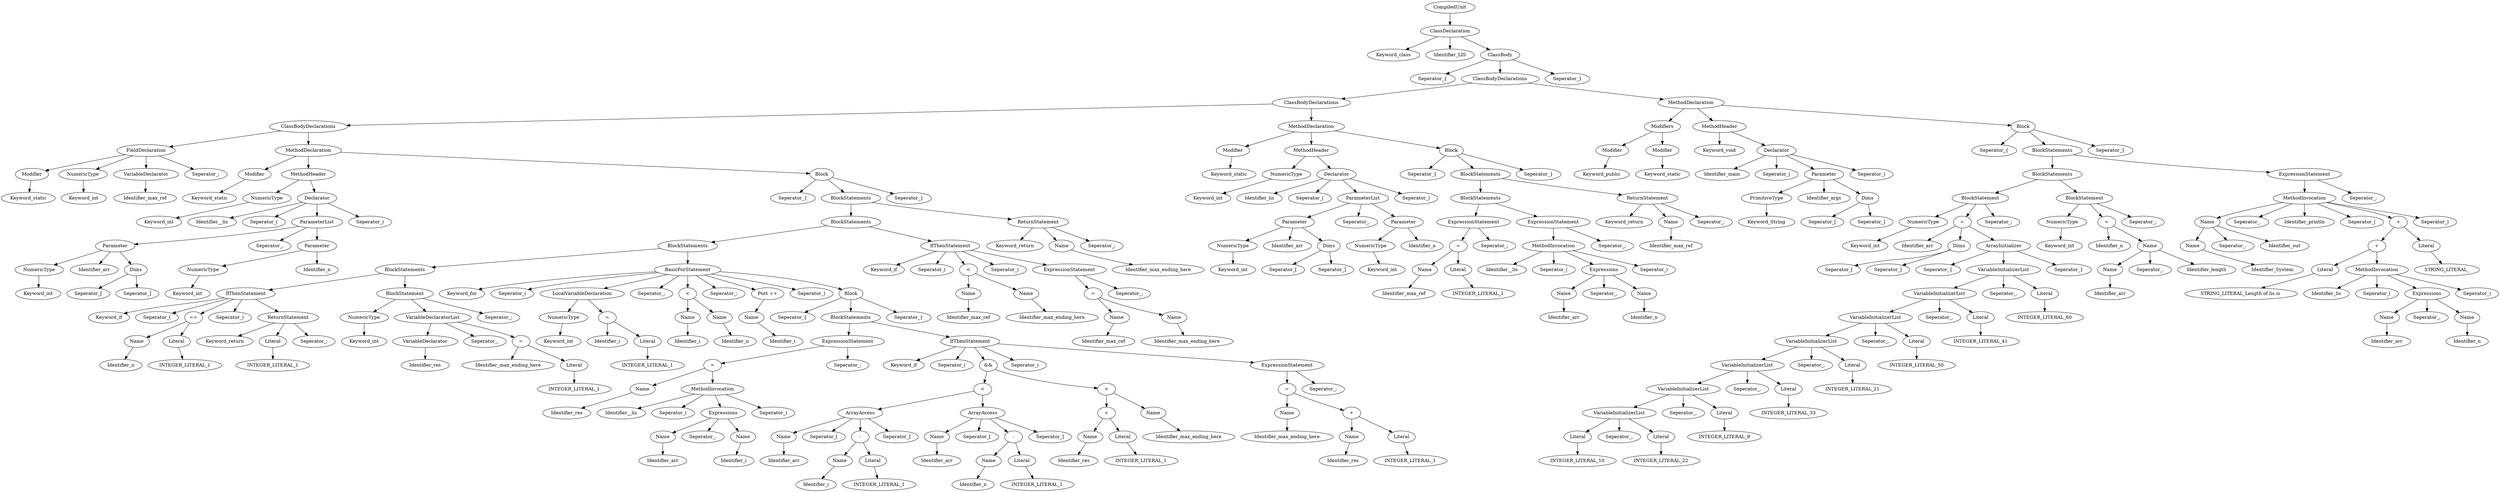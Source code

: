 digraph G{
node[ordering=out]
n1a[label="Keyword_static"]
n1[label="Modifier"]
n1->n1a
n2a[label="Keyword_int"]
n2[label="NumericType"]
n2->n2a
n3a[label="Identifier_max_ref"]
n3[label="VariableDeclarator"]
n3->n3a
n4d[label="Seperator_;"]
n4[label="FieldDeclaration"]
n4->n1
n4->n2
n4->n3
n4->n4d
n5a[label="Keyword_static"]
n5[label="Modifier"]
n5->n5a
n6a[label="Keyword_int"]
n6[label="NumericType"]
n6->n6a
n7a[label="Keyword_int"]
n7[label="NumericType"]
n7->n7a
n8a[label="Seperator_["]
n8b[label="Seperator_]"]
n8[label="Dims"]
n8->n8a
n8->n8b
n9b[label="Identifier_arr"]
n9[label="Parameter"]
n9->n7
n9->n9b
n9->n8
n10a[label="Keyword_int"]
n10[label="NumericType"]
n10->n10a
n11b[label="Identifier_n"]
n11[label="Parameter"]
n11->n10
n11->n11b
n12b[label="Seperator_,"]
n12[label="ParameterList"]
n12->n9
n12->n12b
n12->n11
n13a[label="Identifier__lis"]
n13b[label="Seperator_("]
n13d[label="Seperator_)"]
n13[label="Declarator"]
n13->n13a
n13->n13b
n13->n12
n13->n13d
n14[label="MethodHeader"]
n14->n6
n14->n13
n15a[label="Identifier_n"]
n15[label="Name"]
n15->n15a
n16a[label="INTEGER_LITERAL_1"]
n16[label="Literal"]
n16->n16a
n17[label="=="]
n17->n15
n17->n16
n18a[label="INTEGER_LITERAL_1"]
n18[label="Literal"]
n18->n18a
n19a[label="Keyword_return"]
n19c[label="Seperator_;"]
n19[label="ReturnStatement"]
n19->n19a
n19->n18
n19->n19c
n20a[label="Keyword_if"]
n20b[label="Seperator_("]
n20d[label="Seperator_)"]
n20[label="IfThenStatement"]
n20->n20a
n20->n20b
n20->n17
n20->n20d
n20->n19
n21a[label="Keyword_int"]
n21[label="NumericType"]
n21->n21a
n22a[label="Identifier_res"]
n22[label="VariableDeclarator"]
n22->n22a
n23a[label="INTEGER_LITERAL_1"]
n23[label="Literal"]
n23->n23a
n24a[label="Identifier_max_ending_here"]
n24[label="="]
n24->n24a
n24->n23
n25b[label="Seperator_,"]
n25[label="VariableDeclaratorList"]
n25->n22
n25->n25b
n25->n24
n26c[label="Seperator_;"]
n26[label="BlockStatement"]
n26->n21
n26->n25
n26->n26c
n27[label="BlockStatements"]
n27->n20
n27->n26
n28a[label="Keyword_int"]
n28[label="NumericType"]
n28->n28a
n29a[label="INTEGER_LITERAL_1"]
n29[label="Literal"]
n29->n29a
n30a[label="Identifier_i"]
n30[label="="]
n30->n30a
n30->n29
n31[label="LocalVariableDeclaration"]
n31->n28
n31->n30
n32a[label="Identifier_i"]
n32[label="Name"]
n32->n32a
n33a[label="Identifier_n"]
n33[label="Name"]
n33->n33a
n34[label="<"]
n34->n32
n34->n33
n35a[label="Identifier_i"]
n35[label="Name"]
n35->n35a
n36[label="Post ++"]
n36->n35
n37a[label="Identifier_res"]
n37[label="Name"]
n37->n37a
n38a[label="Identifier_arr"]
n38[label="Name"]
n38->n38a
n39a[label="Identifier_i"]
n39[label="Name"]
n39->n39a
n40b[label="Seperator_,"]
n40[label="Expressions"]
n40->n38
n40->n40b
n40->n39
n41a[label="Identifier__lis"]
n41b[label="Seperator_("]
n41d[label="Seperator_)"]
n41[label="MethodInvocation"]
n41->n41a
n41->n41b
n41->n40
n41->n41d
n42[label="="]
n42->n37
n42->n41
n43b[label="Seperator_;"]
n43[label="ExpressionStatement"]
n43->n42
n43->n43b
n44a[label="Identifier_arr"]
n44[label="Name"]
n44->n44a
n45a[label="Identifier_i"]
n45[label="Name"]
n45->n45a
n46a[label="INTEGER_LITERAL_1"]
n46[label="Literal"]
n46->n46a
n47[label="-"]
n47->n45
n47->n46
n48b[label="Seperator_["]
n48d[label="Seperator_]"]
n48[label="ArrayAccess"]
n48->n44
n48->n48b
n48->n47
n48->n48d
n49a[label="Identifier_arr"]
n49[label="Name"]
n49->n49a
n50a[label="Identifier_n"]
n50[label="Name"]
n50->n50a
n51a[label="INTEGER_LITERAL_1"]
n51[label="Literal"]
n51->n51a
n52[label="-"]
n52->n50
n52->n51
n53b[label="Seperator_["]
n53d[label="Seperator_]"]
n53[label="ArrayAccess"]
n53->n49
n53->n53b
n53->n52
n53->n53d
n54[label="<"]
n54->n48
n54->n53
n55a[label="Identifier_res"]
n55[label="Name"]
n55->n55a
n56a[label="INTEGER_LITERAL_1"]
n56[label="Literal"]
n56->n56a
n57[label="+"]
n57->n55
n57->n56
n58a[label="Identifier_max_ending_here"]
n58[label="Name"]
n58->n58a
n59[label=">"]
n59->n57
n59->n58
n60[label="&&"]
n60->n54
n60->n59
n61a[label="Identifier_max_ending_here"]
n61[label="Name"]
n61->n61a
n62a[label="Identifier_res"]
n62[label="Name"]
n62->n62a
n63a[label="INTEGER_LITERAL_1"]
n63[label="Literal"]
n63->n63a
n64[label="+"]
n64->n62
n64->n63
n65[label="="]
n65->n61
n65->n64
n66b[label="Seperator_;"]
n66[label="ExpressionStatement"]
n66->n65
n66->n66b
n67a[label="Keyword_if"]
n67b[label="Seperator_("]
n67d[label="Seperator_)"]
n67[label="IfThenStatement"]
n67->n67a
n67->n67b
n67->n60
n67->n67d
n67->n66
n68[label="BlockStatements"]
n68->n43
n68->n67
n69a[label="Seperator_{"]
n69c[label="Seperator_}"]
n69[label="Block"]
n69->n69a
n69->n68
n69->n69c
n70a[label="Keyword_for"]
n70b[label="Seperator_("]
n70d[label="Seperator_;"]
n70f[label="Seperator_;"]
n70h[label="Seperator_)"]
n70[label="BasicForStatement"]
n70->n70a
n70->n70b
n70->n31
n70->n70d
n70->n34
n70->n70f
n70->n36
n70->n70h
n70->n69
n71[label="BlockStatements"]
n71->n27
n71->n70
n72a[label="Identifier_max_ref"]
n72[label="Name"]
n72->n72a
n73a[label="Identifier_max_ending_here"]
n73[label="Name"]
n73->n73a
n74[label="<"]
n74->n72
n74->n73
n75a[label="Identifier_max_ref"]
n75[label="Name"]
n75->n75a
n76a[label="Identifier_max_ending_here"]
n76[label="Name"]
n76->n76a
n77[label="="]
n77->n75
n77->n76
n78b[label="Seperator_;"]
n78[label="ExpressionStatement"]
n78->n77
n78->n78b
n79a[label="Keyword_if"]
n79b[label="Seperator_("]
n79d[label="Seperator_)"]
n79[label="IfThenStatement"]
n79->n79a
n79->n79b
n79->n74
n79->n79d
n79->n78
n80[label="BlockStatements"]
n80->n71
n80->n79
n81a[label="Identifier_max_ending_here"]
n81[label="Name"]
n81->n81a
n82a[label="Keyword_return"]
n82c[label="Seperator_;"]
n82[label="ReturnStatement"]
n82->n82a
n82->n81
n82->n82c
n83[label="BlockStatements"]
n83->n80
n83->n82
n84a[label="Seperator_{"]
n84c[label="Seperator_}"]
n84[label="Block"]
n84->n84a
n84->n83
n84->n84c
n85[label="MethodDeclaration"]
n85->n5
n85->n14
n85->n84
n86[label="ClassBodyDeclarations"]
n86->n4
n86->n85
n87a[label="Keyword_static"]
n87[label="Modifier"]
n87->n87a
n88a[label="Keyword_int"]
n88[label="NumericType"]
n88->n88a
n89a[label="Keyword_int"]
n89[label="NumericType"]
n89->n89a
n90a[label="Seperator_["]
n90b[label="Seperator_]"]
n90[label="Dims"]
n90->n90a
n90->n90b
n91b[label="Identifier_arr"]
n91[label="Parameter"]
n91->n89
n91->n91b
n91->n90
n92a[label="Keyword_int"]
n92[label="NumericType"]
n92->n92a
n93b[label="Identifier_n"]
n93[label="Parameter"]
n93->n92
n93->n93b
n94b[label="Seperator_,"]
n94[label="ParameterList"]
n94->n91
n94->n94b
n94->n93
n95a[label="Identifier_lis"]
n95b[label="Seperator_("]
n95d[label="Seperator_)"]
n95[label="Declarator"]
n95->n95a
n95->n95b
n95->n94
n95->n95d
n96[label="MethodHeader"]
n96->n88
n96->n95
n97a[label="Identifier_max_ref"]
n97[label="Name"]
n97->n97a
n98a[label="INTEGER_LITERAL_1"]
n98[label="Literal"]
n98->n98a
n99[label="="]
n99->n97
n99->n98
n100b[label="Seperator_;"]
n100[label="ExpressionStatement"]
n100->n99
n100->n100b
n101a[label="Identifier_arr"]
n101[label="Name"]
n101->n101a
n102a[label="Identifier_n"]
n102[label="Name"]
n102->n102a
n103b[label="Seperator_,"]
n103[label="Expressions"]
n103->n101
n103->n103b
n103->n102
n104a[label="Identifier__lis"]
n104b[label="Seperator_("]
n104d[label="Seperator_)"]
n104[label="MethodInvocation"]
n104->n104a
n104->n104b
n104->n103
n104->n104d
n105b[label="Seperator_;"]
n105[label="ExpressionStatement"]
n105->n104
n105->n105b
n106[label="BlockStatements"]
n106->n100
n106->n105
n107a[label="Identifier_max_ref"]
n107[label="Name"]
n107->n107a
n108a[label="Keyword_return"]
n108c[label="Seperator_;"]
n108[label="ReturnStatement"]
n108->n108a
n108->n107
n108->n108c
n109[label="BlockStatements"]
n109->n106
n109->n108
n110a[label="Seperator_{"]
n110c[label="Seperator_}"]
n110[label="Block"]
n110->n110a
n110->n109
n110->n110c
n111[label="MethodDeclaration"]
n111->n87
n111->n96
n111->n110
n112[label="ClassBodyDeclarations"]
n112->n86
n112->n111
n113a[label="Keyword_public"]
n113[label="Modifier"]
n113->n113a
n114a[label="Keyword_static"]
n114[label="Modifier"]
n114->n114a
n115[label="Modifiers"]
n115->n113
n115->n114
n116a[label="Keyword_String"]
n116[label="PrimitiveType"]
n116->n116a
n117a[label="Seperator_["]
n117b[label="Seperator_]"]
n117[label="Dims"]
n117->n117a
n117->n117b
n118b[label="Identifier_args"]
n118[label="Parameter"]
n118->n116
n118->n118b
n118->n117
n119a[label="Identifier_main"]
n119b[label="Seperator_("]
n119d[label="Seperator_)"]
n119[label="Declarator"]
n119->n119a
n119->n119b
n119->n118
n119->n119d
n120a[label="Keyword_void"]
n120[label="MethodHeader"]
n120->n120a
n120->n119
n121a[label="Keyword_int"]
n121[label="NumericType"]
n121->n121a
n122a[label="Seperator_["]
n122b[label="Seperator_]"]
n122[label="Dims"]
n122->n122a
n122->n122b
n123a[label="INTEGER_LITERAL_10"]
n123[label="Literal"]
n123->n123a
n124a[label="INTEGER_LITERAL_22"]
n124[label="Literal"]
n124->n124a
n125b[label="Seperator_,"]
n125[label="VariableInitializerList"]
n125->n123
n125->n125b
n125->n124
n126a[label="INTEGER_LITERAL_9"]
n126[label="Literal"]
n126->n126a
n127b[label="Seperator_,"]
n127[label="VariableInitializerList"]
n127->n125
n127->n127b
n127->n126
n128a[label="INTEGER_LITERAL_33"]
n128[label="Literal"]
n128->n128a
n129b[label="Seperator_,"]
n129[label="VariableInitializerList"]
n129->n127
n129->n129b
n129->n128
n130a[label="INTEGER_LITERAL_21"]
n130[label="Literal"]
n130->n130a
n131b[label="Seperator_,"]
n131[label="VariableInitializerList"]
n131->n129
n131->n131b
n131->n130
n132a[label="INTEGER_LITERAL_50"]
n132[label="Literal"]
n132->n132a
n133b[label="Seperator_,"]
n133[label="VariableInitializerList"]
n133->n131
n133->n133b
n133->n132
n134a[label="INTEGER_LITERAL_41"]
n134[label="Literal"]
n134->n134a
n135b[label="Seperator_,"]
n135[label="VariableInitializerList"]
n135->n133
n135->n135b
n135->n134
n136a[label="INTEGER_LITERAL_60"]
n136[label="Literal"]
n136->n136a
n137b[label="Seperator_,"]
n137[label="VariableInitializerList"]
n137->n135
n137->n137b
n137->n136
n138a[label="Seperator_{"]
n138c[label="Seperator_}"]
n138[label="ArrayInitializer"]
n138->n138a
n138->n137
n138->n138c
n139a[label="Identifier_arr"]
n139[label="="]
n139->n139a
n139->n122
n139->n138
n140c[label="Seperator_;"]
n140[label="BlockStatement"]
n140->n121
n140->n139
n140->n140c
n141a[label="Keyword_int"]
n141[label="NumericType"]
n141->n141a
n142a[label="Identifier_arr"]
n142[label="Name"]
n142->n142a
n143b[label="Seperator_."]
n143c[label="Identifier_length"]
n143[label="Name"]
n143->n142
n143->n143b
n143->n143c
n144a[label="Identifier_n"]
n144[label="="]
n144->n144a
n144->n143
n145c[label="Seperator_;"]
n145[label="BlockStatement"]
n145->n141
n145->n144
n145->n145c
n146[label="BlockStatements"]
n146->n140
n146->n145
n147a[label="Identifier_System"]
n147[label="Name"]
n147->n147a
n148b[label="Seperator_."]
n148c[label="Identifier_out"]
n148[label="Name"]
n148->n147
n148->n148b
n148->n148c
n149a[label="STRING_LITERAL_Length of lis is "]
n149[label="Literal"]
n149->n149a
n150a[label="Identifier_arr"]
n150[label="Name"]
n150->n150a
n151a[label="Identifier_n"]
n151[label="Name"]
n151->n151a
n152b[label="Seperator_,"]
n152[label="Expressions"]
n152->n150
n152->n152b
n152->n151
n153a[label="Identifier_lis"]
n153b[label="Seperator_("]
n153d[label="Seperator_)"]
n153[label="MethodInvocation"]
n153->n153a
n153->n153b
n153->n152
n153->n153d
n154[label="+"]
n154->n149
n154->n153
n155a[label="STRING_LITERAL_\n"]
n155[label="Literal"]
n155->n155a
n156[label="+"]
n156->n154
n156->n155
n157b[label="Seperator_."]
n157c[label="Identifier_println"]
n157d[label="Seperator_("]
n157f[label="Seperator_)"]
n157[label="MethodInvocation"]
n157->n148
n157->n157b
n157->n157c
n157->n157d
n157->n156
n157->n157f
n158b[label="Seperator_;"]
n158[label="ExpressionStatement"]
n158->n157
n158->n158b
n159[label="BlockStatements"]
n159->n146
n159->n158
n160a[label="Seperator_{"]
n160c[label="Seperator_}"]
n160[label="Block"]
n160->n160a
n160->n159
n160->n160c
n161[label="MethodDeclaration"]
n161->n115
n161->n120
n161->n160
n162[label="ClassBodyDeclarations"]
n162->n112
n162->n161
n163a[label="Seperator_{"]
n163c[label="Seperator_}"]
n163[label="ClassBody"]
n163->n163a
n163->n162
n163->n163c
n164a[label="Keyword_class"]
n164b[label="Identifier_LIS"]
n164[label="ClassDeclaration"]
n164->n164a
n164->n164b
n164->n163
n165[label="CompiledUnit"]
n165->n164
}
